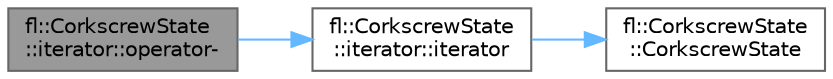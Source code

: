 digraph "fl::CorkscrewState::iterator::operator-"
{
 // INTERACTIVE_SVG=YES
 // LATEX_PDF_SIZE
  bgcolor="transparent";
  edge [fontname=Helvetica,fontsize=10,labelfontname=Helvetica,labelfontsize=10];
  node [fontname=Helvetica,fontsize=10,shape=box,height=0.2,width=0.4];
  rankdir="LR";
  Node1 [id="Node000001",label="fl::CorkscrewState\l::iterator::operator-",height=0.2,width=0.4,color="gray40", fillcolor="grey60", style="filled", fontcolor="black",tooltip=" "];
  Node1 -> Node2 [id="edge1_Node000001_Node000002",color="steelblue1",style="solid",tooltip=" "];
  Node2 [id="Node000002",label="fl::CorkscrewState\l::iterator::iterator",height=0.2,width=0.4,color="grey40", fillcolor="white", style="filled",URL="$db/dde/classfl_1_1_corkscrew_state_1_1iterator_a7876b9c17f56f739b4aa3031cead2619.html#a7876b9c17f56f739b4aa3031cead2619",tooltip=" "];
  Node2 -> Node3 [id="edge2_Node000002_Node000003",color="steelblue1",style="solid",tooltip=" "];
  Node3 [id="Node000003",label="fl::CorkscrewState\l::CorkscrewState",height=0.2,width=0.4,color="grey40", fillcolor="white", style="filled",URL="$d4/d76/structfl_1_1_corkscrew_state_ab162ffe52abedf90e94b950ccc9828b8.html#ab162ffe52abedf90e94b950ccc9828b8",tooltip=" "];
}
